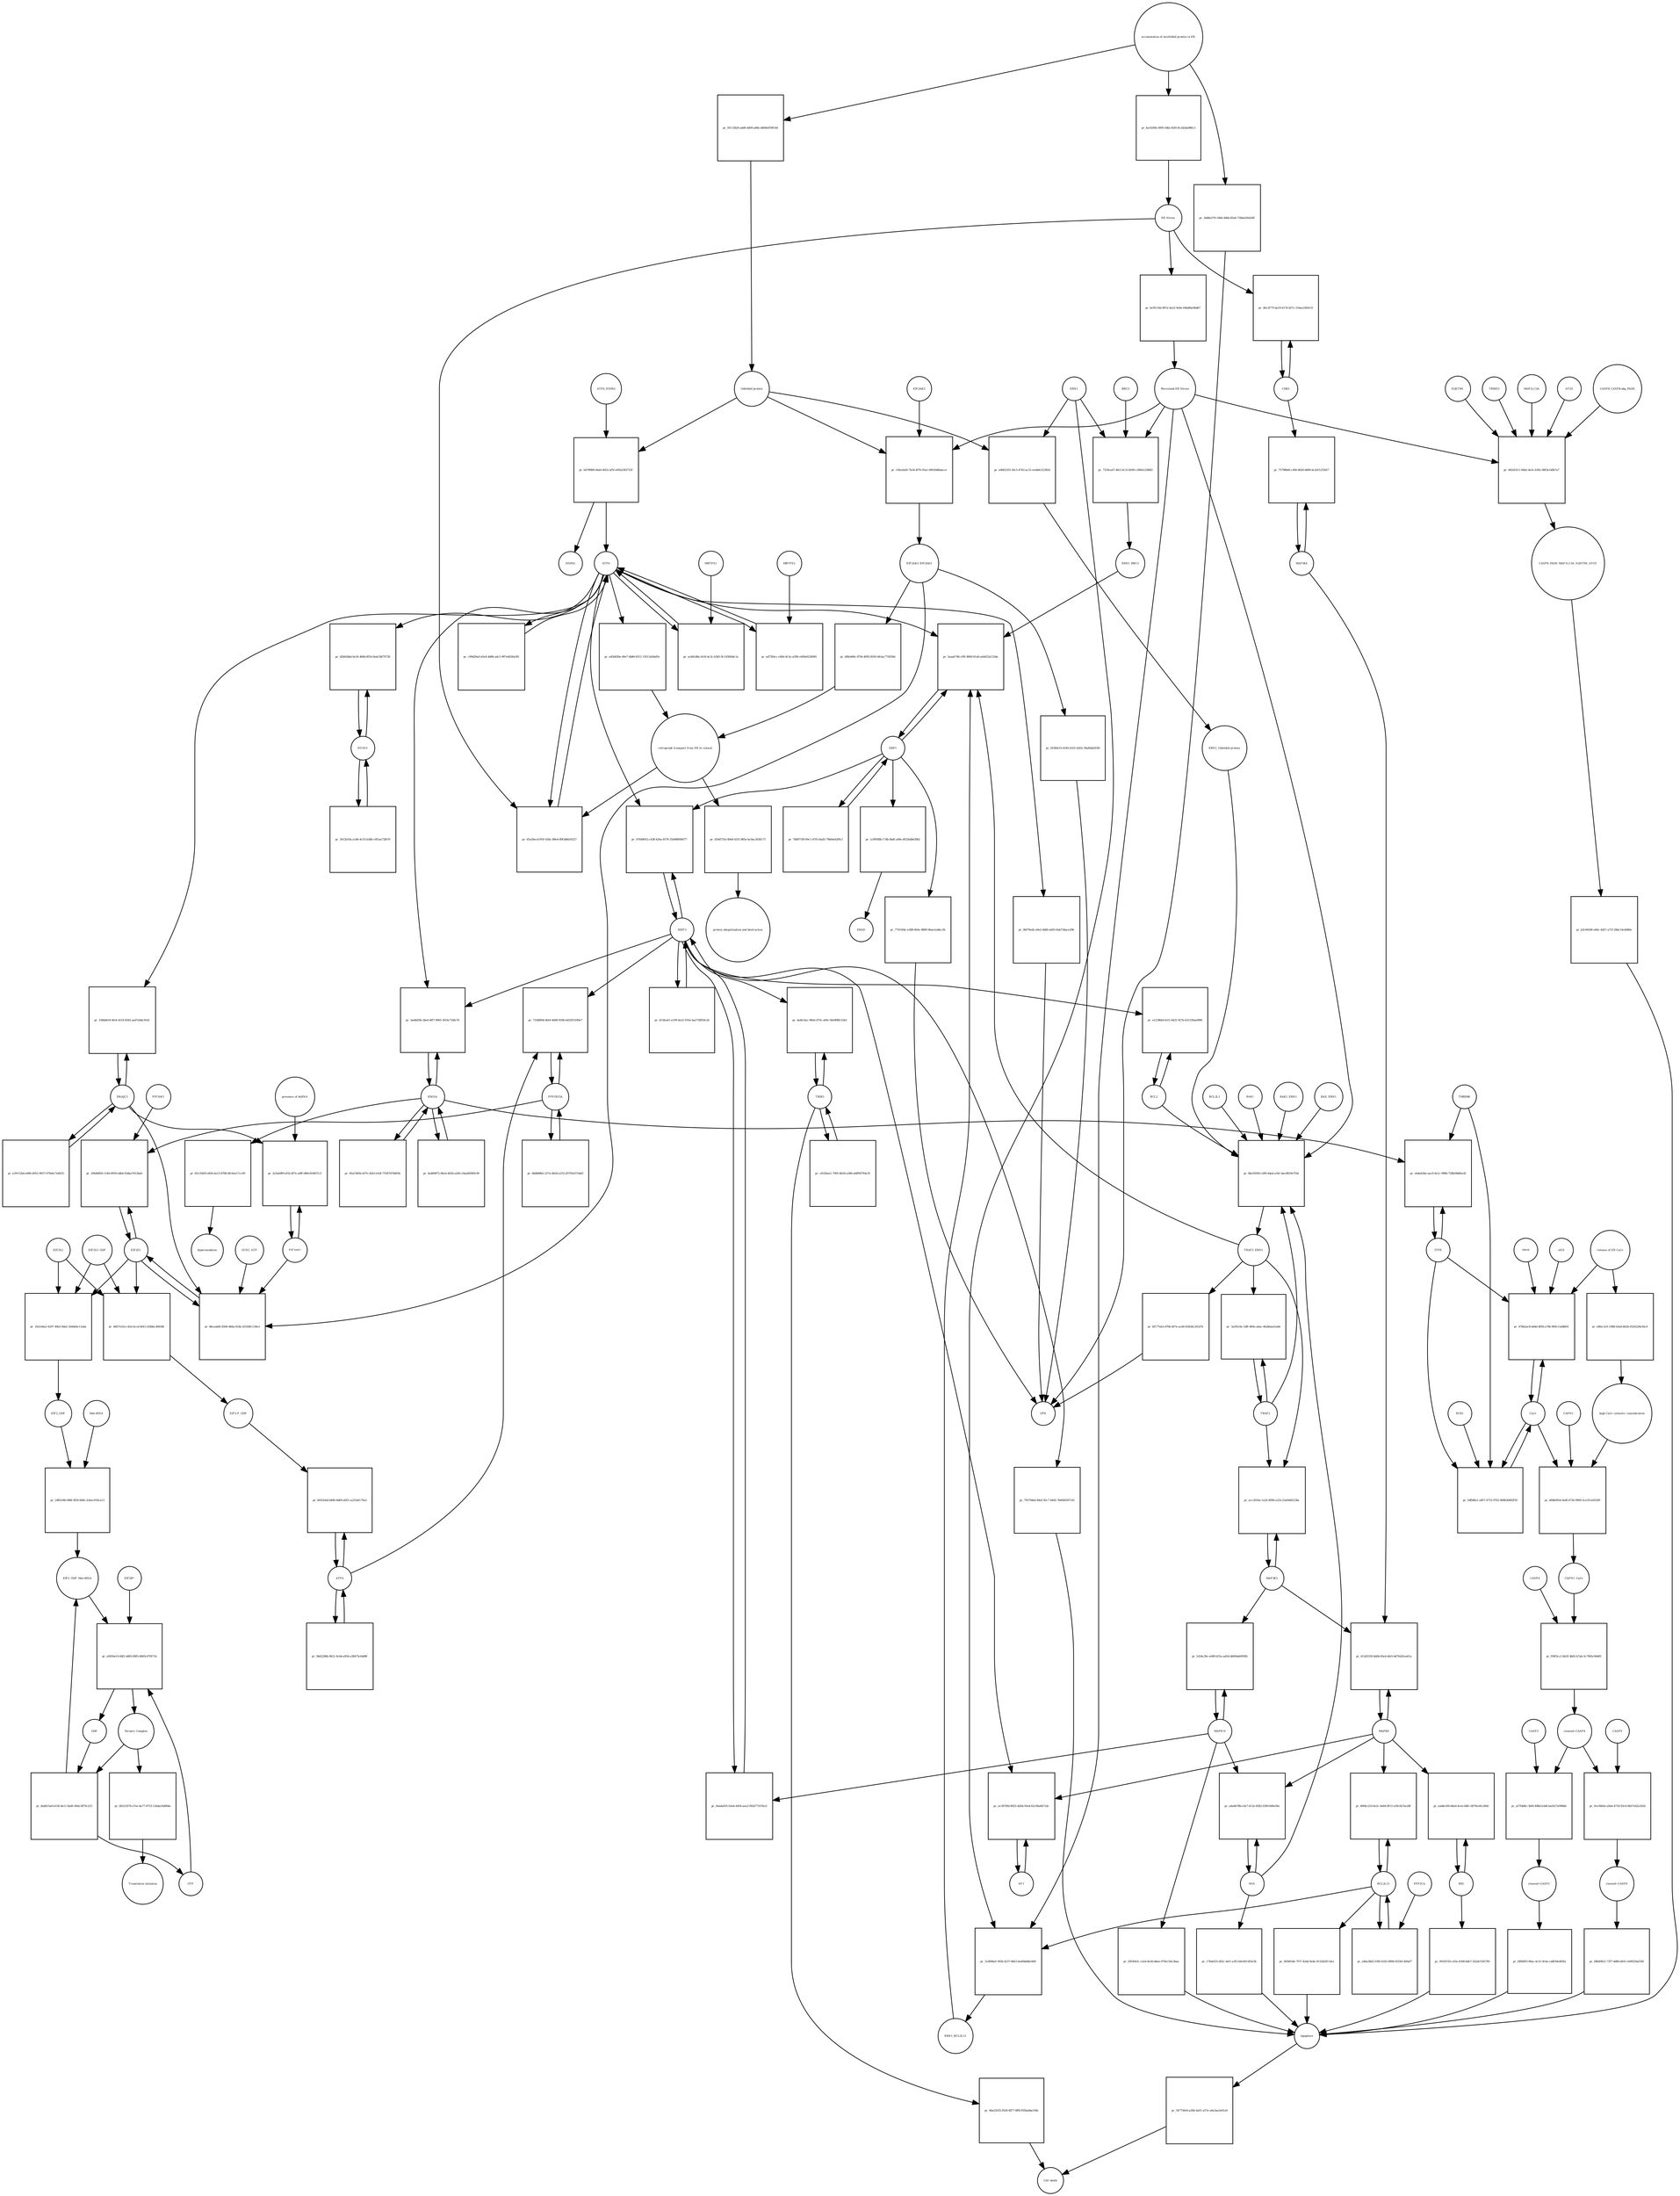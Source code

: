 strict digraph  {
ATF6_HSPA5 [annotation="", bipartite=0, cls=complex, fontsize=4, label=ATF6_HSPA5, shape=circle];
"pr_b479f80f-d4a0-4052-af5f-e692a583725f" [annotation="", bipartite=1, cls=process, fontsize=4, label="pr_b479f80f-d4a0-4052-af5f-e692a583725f", shape=square];
ATF6 [annotation="urn_miriam_hgnc.symbol_ATF6", bipartite=0, cls=macromolecule, fontsize=4, label=ATF6, shape=circle];
HSPA5 [annotation="urn_miriam_hgnc.symbol_HSPA5", bipartite=0, cls=macromolecule, fontsize=4, label=HSPA5, shape=circle];
"Unfolded protein" [annotation="", bipartite=0, cls=macromolecule, fontsize=4, label="Unfolded protein", shape=circle];
ERN1 [annotation="urn_miriam_hgnc.symbol_ERN1", bipartite=0, cls=macromolecule, fontsize=4, label=ERN1, shape=circle];
"pr_a9662335-56c5-4743-ac31-ecbb6c523824" [annotation="", bipartite=1, cls=process, fontsize=4, label="pr_a9662335-56c5-4743-ac31-ecbb6c523824", shape=square];
"ERN1_Unfolded protein" [annotation="", bipartite=0, cls=complex, fontsize=4, label="ERN1_Unfolded protein", shape=circle];
EIF2AK3_EIF2AK3 [annotation="", bipartite=0, cls=complex, fontsize=4, label=EIF2AK3_EIF2AK3, shape=circle];
"pr_d0feb69c-87fd-4092-8593-6b3ac77d556d" [annotation="", bipartite=1, cls=process, fontsize=4, label="pr_d0feb69c-87fd-4092-8593-6b3ac77d556d", shape=square];
"retrograde transport from ER to cytosol" [annotation="", bipartite=0, cls=phenotype, fontsize=4, label="retrograde transport from ER to cytosol", shape=circle];
"pr_a45dd30e-40e7-4b86-8311-19313af4e85c" [annotation="", bipartite=1, cls=process, fontsize=4, label="pr_a45dd30e-40e7-4b86-8311-19313af4e85c", shape=square];
"pr_d30d755e-86e8-41f5-885e-bc0ac2638173" [annotation="", bipartite=1, cls=process, fontsize=4, label="pr_d30d755e-86e8-41f5-885e-bc0ac2638173", shape=square];
"protein ubiquitination and destruction" [annotation="", bipartite=0, cls=phenotype, fontsize=4, label="protein ubiquitination and destruction", shape=circle];
"pr_8bc05056-c0f8-44ed-a341-bec8810e7f3d" [annotation="", bipartite=1, cls=process, fontsize=4, label="pr_8bc05056-c0f8-44ed-a341-bec8810e7f3d", shape=square];
TRAF2_ERN1 [annotation="", bipartite=0, cls=complex, fontsize=4, label=TRAF2_ERN1, shape=circle];
BAK1_ERN1 [annotation="", bipartite=0, cls=complex, fontsize=4, label=BAK1_ERN1, shape=circle];
BAX_ERN1 [annotation="", bipartite=0, cls=complex, fontsize=4, label=BAX_ERN1, shape=circle];
BCL2 [annotation="urn_miriam_hgnc.symbol_BCL2", bipartite=0, cls="nucleic acid feature", fontsize=4, label=BCL2, shape=circle];
BCL2L1 [annotation="urn_miriam_hgnc.symbol_BCL2L1", bipartite=0, cls=macromolecule, fontsize=4, label=BCL2L1, shape=circle];
"Persistant ER Stress" [annotation="", bipartite=0, cls=phenotype, fontsize=4, label="Persistant ER Stress", shape=circle];
BAX [annotation="urn_miriam_hgnc.symbol_BAX", bipartite=0, cls=macromolecule, fontsize=4, label=BAX, shape=circle];
BAK1 [annotation="urn_miriam_hgnc.symbol_BAK1", bipartite=0, cls=macromolecule, fontsize=4, label=BAK1, shape=circle];
TRAF2 [annotation="urn_miriam_hgnc.symbol_TRAF2", bipartite=0, cls=macromolecule, fontsize=4, label=TRAF2, shape=circle];
XBP1 [annotation="urn_miriam_hgnc.symbol_XBP1", bipartite=0, cls=macromolecule, fontsize=4, label=XBP1, shape=circle];
"pr_5aaa6746-cf0f-4869-81a8-a44423a123da" [annotation="", bipartite=1, cls=process, fontsize=4, label="pr_5aaa6746-cf0f-4869-81a8-a44423a123da", shape=square];
ERN1_BBC3 [annotation="", bipartite=0, cls=complex, fontsize=4, label=ERN1_BBC3, shape=circle];
ERN1_BCL2L11 [annotation="", bipartite=0, cls=complex, fontsize=4, label=ERN1_BCL2L11, shape=circle];
"pr_7b8971f8-69c1-4703-8ad3-79bf4e62f9c1" [annotation="", bipartite=1, cls=process, fontsize=4, label="pr_7b8971f8-69c1-4703-8ad3-79bf4e62f9c1", shape=square];
"pr_1c895f8b-174b-4b4f-a49e-df52b4b638b5" [annotation="", bipartite=1, cls=process, fontsize=4, label="pr_1c895f8b-174b-4b4f-a49e-df52b4b638b5", shape=square];
ERAD [annotation="", bipartite=0, cls=phenotype, fontsize=4, label=ERAD, shape=circle];
"pr_77015fdc-e388-465e-9889-96ae1eddccfb" [annotation="", bipartite=1, cls=process, fontsize=4, label="pr_77015fdc-e388-465e-9889-96ae1eddccfb", shape=square];
UPR [annotation="", bipartite=0, cls=phenotype, fontsize=4, label=UPR, shape=circle];
"pr_3a5f5c6e-1dff-460e-abec-6fab6aee5a8e" [annotation="", bipartite=1, cls=process, fontsize=4, label="pr_3a5f5c6e-1dff-460e-abec-6fab6aee5a8e", shape=square];
MAPK8 [annotation="urn_miriam_hgnc.symbol_MAPK8", bipartite=0, cls=macromolecule, fontsize=4, label=MAPK8, shape=circle];
"pr_412d5339-4dd4-45e4-bfe5-b67b2d1ee61a" [annotation="", bipartite=1, cls=process, fontsize=4, label="pr_412d5339-4dd4-45e4-bfe5-b67b2d1ee61a", shape=square];
MAP3K4 [annotation="urn_miriam_hgnc.symbol_MAP3K4", bipartite=0, cls=macromolecule, fontsize=4, label=MAP3K4, shape=circle];
MAP3K5 [annotation="urn_miriam_hgnc.symbol_MAP3K5", bipartite=0, cls=macromolecule, fontsize=4, label=MAP3K5, shape=circle];
MAPK14 [annotation="urn_miriam_hgnc.symbol_MAPK14", bipartite=0, cls=macromolecule, fontsize=4, label=MAPK14, shape=circle];
"pr_5434c29c-e089-431a-ad54-b8494a6095fb" [annotation="", bipartite=1, cls=process, fontsize=4, label="pr_5434c29c-e089-431a-ad54-b8494a6095fb", shape=square];
"pr_5f63043c-c2ed-4e56-bbee-970e15bc3baa" [annotation="", bipartite=1, cls=process, fontsize=4, label="pr_5f63043c-c2ed-4e56-bbee-970e15bc3baa", shape=square];
Apoptosis [annotation="", bipartite=0, cls=phenotype, fontsize=4, label=Apoptosis, shape=circle];
DDIT3 [annotation="urn_miriam_hgnc.symbol_DDIT3", bipartite=0, cls=macromolecule, fontsize=4, label=DDIT3, shape=circle];
"pr_0eada035-b5eb-4450-aee2-f82b771076cd" [annotation="", bipartite=1, cls=process, fontsize=4, label="pr_0eada035-b5eb-4450-aee2-f82b771076cd", shape=square];
"pr_70579de6-84ef-45c7-b492-7b6f46587142" [annotation="", bipartite=1, cls=process, fontsize=4, label="pr_70579de6-84ef-45c7-b492-7b6f46587142", shape=square];
"pr_e1239bfd-6cf2-4425-927b-b31330aa9f86" [annotation="", bipartite=1, cls=process, fontsize=4, label="pr_e1239bfd-6cf2-4425-927b-b31330aa9f86", shape=square];
"pr_65e20ecd-f91f-45dc-88e4-80f3d8d16327" [annotation="", bipartite=1, cls=process, fontsize=4, label="pr_65e20ecd-f91f-45dc-88e4-80f3d8d16327", shape=square];
"ER Stress" [annotation="", bipartite=0, cls=phenotype, fontsize=4, label="ER Stress", shape=circle];
"pr_ac8d1d8a-0cf4-4c3c-b3b5-9c1450fd4c1e" [annotation="", bipartite=1, cls=process, fontsize=4, label="pr_ac8d1d8a-0cf4-4c3c-b3b5-9c1450fd4c1e", shape=square];
MBTPS1 [annotation="urn_miriam_hgnc.symbol_MBTPS1", bipartite=0, cls=macromolecule, fontsize=4, label=MBTPS1, shape=circle];
"pr_ad73f4cc-c6b0-4c5e-a598-c609a6258941" [annotation="", bipartite=1, cls=process, fontsize=4, label="pr_ad73f4cc-c6b0-4c5e-a598-c609a6258941", shape=square];
MBTPS2 [annotation="urn_miriam_hgnc.symbol_MBTPS2", bipartite=0, cls=macromolecule, fontsize=4, label=MBTPS2, shape=circle];
"pr_c99d26a0-b5e4-4d86-adc3-997e4036a5f6" [annotation="", bipartite=1, cls=process, fontsize=4, label="pr_c99d26a0-b5e4-4d86-adc3-997e4036a5f6", shape=square];
"pr_d15feaf1-a199-4e22-910e-ba275f859c2d" [annotation="", bipartite=1, cls=process, fontsize=4, label="pr_d15feaf1-a199-4e22-910e-ba275f859c2d", shape=square];
"pr_07648952-c438-426a-8576-55b980f66077" [annotation="", bipartite=1, cls=process, fontsize=4, label="pr_07648952-c438-426a-8576-55b980f66077", shape=square];
EIF2S1 [annotation="urn_miriam_hgnc.symbol_EIF2S1", bipartite=0, cls=macromolecule, fontsize=4, label=EIF2S1, shape=circle];
"pr_8bceab0f-d5b9-48da-818a-43184fc139e3" [annotation="", bipartite=1, cls=process, fontsize=4, label="pr_8bceab0f-d5b9-48da-818a-43184fc139e3", shape=square];
GCN2_ATP [annotation="", bipartite=0, cls=complex, fontsize=4, label=GCN2_ATP, shape=circle];
EIF2AK2 [annotation="urn_miriam_hgnc.symbol_EIF2AK2", bipartite=0, cls=macromolecule, fontsize=4, label=EIF2AK2, shape=circle];
DNAJC3 [annotation="urn_miriam_hgnc.symbol_DNAJC3", bipartite=0, cls=macromolecule, fontsize=4, label=DNAJC3, shape=circle];
EIF2S2 [annotation="urn_miriam_hgnc.symbol_EIF2S2", bipartite=0, cls=macromolecule, fontsize=4, label=EIF2S2, shape=circle];
"pr_1b5cb4a2-4297-49b3-9da5-20d4ebc11abe" [annotation="", bipartite=1, cls=process, fontsize=4, label="pr_1b5cb4a2-4297-49b3-9da5-20d4ebc11abe", shape=square];
EIF2S3_GDP [annotation="", bipartite=0, cls=complex, fontsize=4, label=EIF2S3_GDP, shape=circle];
EIF2_GDP [annotation="", bipartite=0, cls=complex, fontsize=4, label=EIF2_GDP, shape=circle];
"EIF2_GDP_Met-tRNA" [annotation="", bipartite=0, cls=complex, fontsize=4, label="EIF2_GDP_Met-tRNA", shape=circle];
"pr_e0050e10-84f2-4d05-89f5-d965c97f471b" [annotation="", bipartite=1, cls=process, fontsize=4, label="pr_e0050e10-84f2-4d05-89f5-d965c97f471b", shape=square];
"Ternary Complex" [annotation="", bipartite=0, cls=complex, fontsize=4, label="Ternary Complex", shape=circle];
"EIF2B*" [annotation="", bipartite=0, cls=complex, fontsize=4, label="EIF2B*", shape=circle];
GTP [annotation="urn_miriam_obo.chebi_CHEBI%3A57600", bipartite=0, cls="simple chemical", fontsize=4, label=GTP, shape=circle];
GDP [annotation="urn_miriam_obo.chebi_CHEBI%3A65180", bipartite=0, cls="simple chemical", fontsize=4, label=GDP, shape=circle];
"pr_8ab815a6-b156-4e11-8a85-00dc3879c253" [annotation="", bipartite=1, cls=process, fontsize=4, label="pr_8ab815a6-b156-4e11-8a85-00dc3879c253", shape=square];
ATF4 [annotation="urn_miriam_hgnc.symbol_ATF4", bipartite=0, cls=macromolecule, fontsize=4, label=ATF4, shape=circle];
"pr_bf41fe6d-b486-4d69-abf3-ca253efc76a2" [annotation="", bipartite=1, cls=process, fontsize=4, label="pr_bf41fe6d-b486-4d69-abf3-ca253efc76a2", shape=square];
"EIF2-P_GDP" [annotation="", bipartite=0, cls=complex, fontsize=4, label="EIF2-P_GDP", shape=circle];
"pr_96d2284b-9621-4c4d-a956-a38475c6dd9f" [annotation="", bipartite=1, cls=process, fontsize=4, label="pr_96d2284b-9621-4c4d-a956-a38475c6dd9f", shape=square];
PPP1R15A [annotation="urn_miriam_hgnc.symbol_PPP1R15A", bipartite=0, cls=macromolecule, fontsize=4, label=PPP1R15A, shape=circle];
"pr_732bf804-8ef4-40d9-959b-6d32f51f49e7" [annotation="", bipartite=1, cls=process, fontsize=4, label="pr_732bf804-8ef4-40d9-959b-6d32f51f49e7", shape=square];
"pr_66db88b2-227a-4b54-a252-d5705e57ebd3" [annotation="", bipartite=1, cls=process, fontsize=4, label="pr_66db88b2-227a-4b54-a252-d5705e57ebd3", shape=square];
"pr_0b521870-e7ee-4a77-8733-126da16d00be" [annotation="", bipartite=1, cls=process, fontsize=4, label="pr_0b521870-e7ee-4a77-8733-126da16d00be", shape=square];
"Translation initiation" [annotation="", bipartite=0, cls=phenotype, fontsize=4, label="Translation initiation", shape=circle];
"pr_acc2034a-1a24-499b-a21b-23af446223bc" [annotation="", bipartite=1, cls=process, fontsize=4, label="pr_acc2034a-1a24-499b-a21b-23af446223bc", shape=square];
ERO1A [annotation="urn_miriam_hgnc.symbol_ERO1A", bipartite=0, cls=macromolecule, fontsize=4, label=ERO1A, shape=circle];
"pr_3ad4d5fb-2be4-4ff7-9965-301fe71bfe76" [annotation="", bipartite=1, cls=process, fontsize=4, label="pr_3ad4d5fb-2be4-4ff7-9965-301fe71bfe76", shape=square];
"pr_4a489872-6bcb-462b-a260-14aa8d589c99" [annotation="", bipartite=1, cls=process, fontsize=4, label="pr_4a489872-6bcb-462b-a260-14aa8d589c99", shape=square];
"pr_29446856-1184-4939-a8b4-03daa7612ba0" [annotation="", bipartite=1, cls=process, fontsize=4, label="pr_29446856-1184-4939-a8b4-03daa7612ba0", shape=square];
EIF2AK1 [annotation="urn_miriam_hgnc.symbol_EIF2AK1", bipartite=0, cls=macromolecule, fontsize=4, label=EIF2AK1, shape=circle];
"pr_a4a6b78b-e3e7-413e-8582-03f61666cf6e" [annotation="", bipartite=1, cls=process, fontsize=4, label="pr_a4a6b78b-e3e7-413e-8582-03f61666cf6e", shape=square];
"pr_176def25-d92c-4ef1-a3f3-b9c841583e3b" [annotation="", bipartite=1, cls=process, fontsize=4, label="pr_176def25-d92c-4ef1-a3f3-b9c841583e3b", shape=square];
"Ca2+" [annotation="urn_miriam_obo.chebi_CHEBI%3A29108", bipartite=0, cls="simple chemical", fontsize=4, label="Ca2+", shape=circle];
"pr_478b2ac8-bd4d-4f09-a79b-969c15a8bf01" [annotation="", bipartite=1, cls=process, fontsize=4, label="pr_478b2ac8-bd4d-4f09-a79b-969c15a8bf01", shape=square];
"release of ER Ca2+" [annotation="", bipartite=0, cls=phenotype, fontsize=4, label="release of ER Ca2+", shape=circle];
ITPR [annotation="urn_miriam_hgnc.symbol_ITPR1|urn_miriam_hgnc.symbol_ITPR2|urn_miriam_hgnc.symbol_ITPR3", bipartite=0, cls=macromolecule, fontsize=4, label=ITPR, shape=circle];
MAM [annotation="", bipartite=0, cls=phenotype, fontsize=4, label=MAM, shape=circle];
s619 [annotation="", bipartite=0, cls=complex, fontsize=4, label=s619, shape=circle];
"pr_75798b6f-c366-4829-b890-dc2ef1255b57" [annotation="", bipartite=1, cls=process, fontsize=4, label="pr_75798b6f-c366-4829-b890-dc2ef1255b57", shape=square];
CDK5 [annotation="urn_miriam_hgnc.symbol_CDK5", bipartite=0, cls=macromolecule, fontsize=4, label=CDK5, shape=circle];
"pr_40c2f77f-ba19-4170-b57c-51bea185611f" [annotation="", bipartite=1, cls="uncertain process", fontsize=4, label="pr_40c2f77f-ba19-4170-b57c-51bea185611f", shape=square];
"pr_547750e4-a26b-4a01-a57e-a4a3aa3e61a9" [annotation="", bipartite=1, cls=process, fontsize=4, label="pr_547750e4-a26b-4a01-a57e-a4a3aa3e61a9", shape=square];
"Cell death" [annotation="", bipartite=0, cls=phenotype, fontsize=4, label="Cell death", shape=circle];
"pr_5dfb8fa1-a857-4752-9702-968b3b892f59" [annotation="", bipartite=1, cls=process, fontsize=4, label="pr_5dfb8fa1-a857-4752-9702-968b3b892f59", shape=square];
TMBIM6 [annotation="urn_miriam_hgnc.symbol_TMBIM6", bipartite=0, cls=macromolecule, fontsize=4, label=TMBIM6, shape=circle];
RYR1 [annotation="urn_miriam_hgnc.symbol_RYR1", bipartite=0, cls=macromolecule, fontsize=4, label=RYR1, shape=circle];
EIF2AK3 [annotation="urn_miriam_hgnc.symbol_EIF2AK3", bipartite=0, cls=macromolecule, fontsize=4, label=EIF2AK3, shape=circle];
"pr_c92eeb26-7b34-4f76-93a1-69020d8abcce" [annotation="", bipartite=1, cls=process, fontsize=4, label="pr_c92eeb26-7b34-4f76-93a1-69020d8abcce", shape=square];
"pr_65c1fd20-e82b-4a13-8786-8fc6ee17cc09" [annotation="", bipartite=1, cls=process, fontsize=4, label="pr_65c1fd20-e82b-4a13-8786-8fc6ee17cc09", shape=square];
hyperoxidation [annotation="", bipartite=0, cls=phenotype, fontsize=4, label=hyperoxidation, shape=circle];
"pr_92a5385b-d37e-42b3-b1bf-75567d76d93b" [annotation="", bipartite=1, cls=process, fontsize=4, label="pr_92a5385b-d37e-42b3-b1bf-75567d76d93b", shape=square];
"pr_bcf0116d-897a-4a52-9e8e-04b4fbe9bd67" [annotation="", bipartite=1, cls=process, fontsize=4, label="pr_bcf0116d-897a-4a52-9e8e-04b4fbe9bd67", shape=square];
"CASP8_CASP8-ubq_FADD" [annotation="", bipartite=0, cls=complex, fontsize=4, label="CASP8_CASP8-ubq_FADD", shape=circle];
"pr_082d1411-94b2-4e3c-b362-08f3e1d0b7a7" [annotation="", bipartite=1, cls=process, fontsize=4, label="pr_082d1411-94b2-4e3c-b362-08f3e1d0b7a7", shape=square];
"SQSTM1 " [annotation="urn_miriam_hgnc.symbol_SQSTM1", bipartite=0, cls=macromolecule, fontsize=4, label="SQSTM1 ", shape=circle];
CASP8_FADD_MAP1LC3A_SQSTM1_ATG5 [annotation="", bipartite=0, cls=complex, fontsize=4, label=CASP8_FADD_MAP1LC3A_SQSTM1_ATG5, shape=circle];
TRIM13 [annotation="urn_miriam_hgnc.symbol_TRIM13", bipartite=0, cls=macromolecule, fontsize=4, label=TRIM13, shape=circle];
MAP1LC3A [annotation="urn_miriam_hgnc.symbol_MAP1LC3A", bipartite=0, cls=macromolecule, fontsize=4, label=MAP1LC3A, shape=circle];
ATG5 [annotation="urn_miriam_hgnc.symbol_ATG5", bipartite=0, cls=macromolecule, fontsize=4, label=ATG5, shape=circle];
"pr_b3c94506-e06c-4d57-a71f-28dc14c6d69e" [annotation="", bipartite=1, cls=process, fontsize=4, label="pr_b3c94506-e06c-4d57-a71f-28dc14c6d69e", shape=square];
"AP-1" [annotation="urn_miriam_hgnc.symbol_FOS|urn_miriam_hgnc.symbol_FOSB|urn_miriam_hgnc.symbol_FOSL1|urn_miriam_hgnc.symbol_FOSL2|urn_miriam_hgnc.symbol_JUN|urn_miriam_hgnc.symbol_JUNB|urn_miriam_hgnc.symbol_JUND", bipartite=0, cls=macromolecule, fontsize=4, label="AP-1", shape=circle];
"pr_ec3870fd-8925-4d5b-95e4-62c00a6b71dc" [annotation="", bipartite=1, cls=process, fontsize=4, label="pr_ec3870fd-8925-4d5b-95e4-62c00a6b71dc", shape=square];
"pr_2e3ab9f9-ef1b-4f7e-a9ff-d90c818657c5" [annotation="", bipartite=1, cls=process, fontsize=4, label="pr_2e3ab9f9-ef1b-4f7e-a9ff-d90c818657c5", shape=square];
"presence of dsRNA" [annotation="", bipartite=0, cls=phenotype, fontsize=4, label="presence of dsRNA", shape=circle];
"Met-tRNA" [annotation="urn_miriam_hgnc_HGNC%3A34779", bipartite=0, cls="nucleic acid feature", fontsize=4, label="Met-tRNA", shape=circle];
"pr_24ffe586-086f-4f29-8d6c-b3eec918ca13" [annotation="", bipartite=1, cls=process, fontsize=4, label="pr_24ffe586-086f-4f29-8d6c-b3eec918ca13", shape=square];
"pr_4667cb1b-c42d-4ccd-bf43-226bbc368366" [annotation="", bipartite=1, cls=process, fontsize=4, label="pr_4667cb1b-c42d-4ccd-bf43-226bbc368366", shape=square];
"accumulation of misfolded protein in ER" [annotation="", bipartite=0, cls=phenotype, fontsize=4, label="accumulation of misfolded protein in ER", shape=circle];
"pr_f4113828-add9-4d69-a88e-d468e959f14d" [annotation="", bipartite=1, cls=process, fontsize=4, label="pr_f4113828-add9-4d69-a88e-d468e959f14d", shape=square];
"pr_ba1630fe-f895-44fa-82f0-8c2d2da986c3" [annotation="", bipartite=1, cls=process, fontsize=4, label="pr_ba1630fe-f895-44fa-82f0-8c2d2da986c3", shape=square];
"pr_3ddbe378-166d-44bb-85e6-738da20e626f" [annotation="", bipartite=1, cls=process, fontsize=4, label="pr_3ddbe378-166d-44bb-85e6-738da20e626f", shape=square];
"pr_05360cf3-4345-4331-b562-39af6dd2f3f0" [annotation="", bipartite=1, cls=process, fontsize=4, label="pr_05360cf3-4345-4331-b562-39af6dd2f3f0", shape=square];
"pr_bf177eb3-d70b-407e-acd0-8383dc201d7b" [annotation="", bipartite=1, cls=process, fontsize=4, label="pr_bf177eb3-d70b-407e-acd0-8383dc201d7b", shape=square];
"pr_9bf79ed2-a9e2-4d60-a693-8ab73dace296" [annotation="", bipartite=1, cls=process, fontsize=4, label="pr_9bf79ed2-a9e2-4d60-a693-8ab73dace296", shape=square];
BCL2L11 [annotation="urn_miriam_hgnc.symbol_BCL2L11", bipartite=0, cls=macromolecule, fontsize=4, label=BCL2L11, shape=circle];
"pr_800bc210-6e2c-4e84-8f13-e39c5b7ee28f" [annotation="", bipartite=1, cls=process, fontsize=4, label="pr_800bc210-6e2c-4e84-8f13-e39c5b7ee28f", shape=square];
BID [annotation="urn_miriam_hgnc.symbol_BID", bipartite=0, cls=macromolecule, fontsize=4, label=BID, shape=circle];
"pr_eab6e3f4-b8a9-4cee-b8fc-b978ce8c240d" [annotation="", bipartite=1, cls=process, fontsize=4, label="pr_eab6e3f4-b8a9-4cee-b8fc-b978ce8c240d", shape=square];
"pr_9456f5de-7f37-42dd-9a4e-9132b28114a1" [annotation="", bipartite=1, cls=process, fontsize=4, label="pr_9456f5de-7f37-42dd-9a4e-9132b28114a1", shape=square];
"pr_091fd7d3-c63a-4308-bde7-242dcf182785" [annotation="", bipartite=1, cls=process, fontsize=4, label="pr_091fd7d3-c63a-4308-bde7-242dcf182785", shape=square];
"pr_3cdf68a0-392b-4237-88e3-be40bddbc8d9" [annotation="", bipartite=1, cls=process, fontsize=4, label="pr_3cdf68a0-392b-4237-88e3-be40bddbc8d9", shape=square];
"pr_7329ca47-4fe2-4c1f-8290-c36641238bf2" [annotation="", bipartite=1, cls=process, fontsize=4, label="pr_7329ca47-4fe2-4c1f-8290-c36641238bf2", shape=square];
BBC3 [annotation="urn_miriam_hgnc.symbol_BBC3", bipartite=0, cls=macromolecule, fontsize=4, label=BBC3, shape=circle];
"pr_e4ba38d2-03f6-4182-8906-f4320c3b9af7" [annotation="", bipartite=1, cls=process, fontsize=4, label="pr_e4ba38d2-03f6-4182-8906-f4320c3b9af7", shape=square];
PPP2CA [annotation="urn_miriam_hgnc.symbol_PPP2CA", bipartite=0, cls=macromolecule, fontsize=4, label=PPP2CA, shape=circle];
TRIB3 [annotation="urn_miriam_hgnc.symbol_TRIB3", bipartite=0, cls=macromolecule, fontsize=4, label=TRIB3, shape=circle];
"pr_4a4fc0ac-98eb-470c-af0e-58e9f88132b3" [annotation="", bipartite=1, cls=process, fontsize=4, label="pr_4a4fc0ac-98eb-470c-af0e-58e9f88132b3", shape=square];
"pr_c832bae1-7005-4b56-a380-a6895f764cf2" [annotation="", bipartite=1, cls=process, fontsize=4, label="pr_c832bae1-7005-4b56-a380-a6895f764cf2", shape=square];
"pr_4ba32025-f028-4877-8ff8-f05babba19dc" [annotation="", bipartite=1, cls=process, fontsize=4, label="pr_4ba32025-f028-4877-8ff8-f05babba19dc", shape=square];
"pr_e8fec3c0-1988-43ed-b62b-0520226e56c4" [annotation="", bipartite=1, cls=process, fontsize=4, label="pr_e8fec3c0-1988-43ed-b62b-0520226e56c4", shape=square];
"high Ca2+ cytosolic concentration" [annotation="", bipartite=0, cls=phenotype, fontsize=4, label="high Ca2+ cytosolic concentration", shape=circle];
"pr_334bb618-4fe4-4218-8362-aed7a9dc91d1" [annotation="", bipartite=1, cls=process, fontsize=4, label="pr_334bb618-4fe4-4218-8362-aed7a9dc91d1", shape=square];
"pr_e29112b4-e680-4952-9037-079a6c7e8435" [annotation="", bipartite=1, cls=process, fontsize=4, label="pr_e29112b4-e680-4952-9037-079a6c7e8435", shape=square];
"pr_eb4a626a-aac9-4e1c-998b-728b58b6bcd2" [annotation="", bipartite=1, cls=process, fontsize=4, label="pr_eb4a626a-aac9-4e1c-998b-728b58b6bcd2", shape=square];
CASP4 [annotation="urn_miriam_hgnc.symbol_CASP4", bipartite=0, cls=macromolecule, fontsize=4, label=CASP4, shape=circle];
"pr_f09f3cc2-bb35-4b02-b7ab-5c7905c94485" [annotation="", bipartite=1, cls=process, fontsize=4, label="pr_f09f3cc2-bb35-4b02-b7ab-5c7905c94485", shape=square];
"cleaved~CASP4" [annotation="urn_miriam_hgnc.symbol_CASP4", bipartite=0, cls=macromolecule, fontsize=4, label="cleaved~CASP4", shape=circle];
"CAPN1_Ca2+" [annotation="", bipartite=0, cls=complex, fontsize=4, label="CAPN1_Ca2+", shape=circle];
CASP3 [annotation="urn_miriam_hgnc.symbol_CASP3", bipartite=0, cls=macromolecule, fontsize=4, label=CASP3, shape=circle];
"pr_a57fdd6c-5bf6-49bd-b3d6-ba5627a996bb" [annotation="", bipartite=1, cls=process, fontsize=4, label="pr_a57fdd6c-5bf6-49bd-b3d6-ba5627a996bb", shape=square];
"cleaved~CASP3" [annotation="urn_miriam_hgnc.symbol_CASP3", bipartite=0, cls=macromolecule, fontsize=4, label="cleaved~CASP3", shape=circle];
CASP9 [annotation="urn_miriam_hgnc.symbol_CSAP9", bipartite=0, cls=macromolecule, fontsize=4, label=CASP9, shape=circle];
"pr_9ce36b5e-a9a6-4718-93c0-6b57e42e202d" [annotation="", bipartite=1, cls=process, fontsize=4, label="pr_9ce36b5e-a9a6-4718-93c0-6b57e42e202d", shape=square];
"cleaved~CASP9" [annotation="urn_miriam_hgnc.symbol_CASP9", bipartite=0, cls=macromolecule, fontsize=4, label="cleaved~CASP9", shape=circle];
CAPN1 [annotation="urn_miriam_hgnc.symbol_CAPN1", bipartite=0, cls=macromolecule, fontsize=4, label=CAPN1, shape=circle];
"pr_d04b0954-0a4f-4726-9969-5ce351a05299" [annotation="", bipartite=1, cls=process, fontsize=4, label="pr_d04b0954-0a4f-4726-9969-5ce351a05299", shape=square];
"pr_f4fbf6f3-99ac-4c51-9cbe-cddf30e485fa" [annotation="", bipartite=1, cls=process, fontsize=4, label="pr_f4fbf6f3-99ac-4c51-9cbe-cddf30e485fa", shape=square];
"pr_68b49621-72f7-4d80-b81f-cb99256af345" [annotation="", bipartite=1, cls=process, fontsize=4, label="pr_68b49621-72f7-4d80-b81f-cb99256af345", shape=square];
HYOU1 [annotation="urn_miriam_hgnc.symbol_HYOU1", bipartite=0, cls=macromolecule, fontsize=4, label=HYOU1, shape=circle];
"pr_d2b626bd-6e34-468d-8f1b-0edc5bf70726" [annotation="", bipartite=1, cls=process, fontsize=4, label="pr_d2b626bd-6e34-468d-8f1b-0edc5bf70726", shape=square];
"pr_3612b10a-a1d6-4c55-b3db-c0f1ae72fb70" [annotation="", bipartite=1, cls=process, fontsize=4, label="pr_3612b10a-a1d6-4c55-b3db-c0f1ae72fb70", shape=square];
ATF6_HSPA5 -> "pr_b479f80f-d4a0-4052-af5f-e692a583725f"  [annotation="", interaction_type=consumption];
"pr_b479f80f-d4a0-4052-af5f-e692a583725f" -> ATF6  [annotation="", interaction_type=production];
"pr_b479f80f-d4a0-4052-af5f-e692a583725f" -> HSPA5  [annotation="", interaction_type=production];
ATF6 -> "pr_a45dd30e-40e7-4b86-8311-19313af4e85c"  [annotation="", interaction_type=consumption];
ATF6 -> "pr_5aaa6746-cf0f-4869-81a8-a44423a123da"  [annotation="urn_miriam_pubmed_26587781|urn_miriam_pubmed_23430059", interaction_type=catalysis];
ATF6 -> "pr_65e20ecd-f91f-45dc-88e4-80f3d8d16327"  [annotation="", interaction_type=consumption];
ATF6 -> "pr_ac8d1d8a-0cf4-4c3c-b3b5-9c1450fd4c1e"  [annotation="", interaction_type=consumption];
ATF6 -> "pr_ad73f4cc-c6b0-4c5e-a598-c609a6258941"  [annotation="", interaction_type=consumption];
ATF6 -> "pr_c99d26a0-b5e4-4d86-adc3-997e4036a5f6"  [annotation="", interaction_type=consumption];
ATF6 -> "pr_07648952-c438-426a-8576-55b980f66077"  [annotation="urn_miriam_pubmed_26587781|urn_miriam_pubmed_17991856|urn_miriam_pubmed_28843399", interaction_type=catalysis];
ATF6 -> "pr_3ad4d5fb-2be4-4ff7-9965-301fe71bfe76"  [annotation="urn_miriam_pubmed_23850759|urn_miriam_pubmed_25387528", interaction_type=catalysis];
ATF6 -> "pr_9bf79ed2-a9e2-4d60-a693-8ab73dace296"  [annotation="", interaction_type=consumption];
ATF6 -> "pr_334bb618-4fe4-4218-8362-aed7a9dc91d1"  [annotation="urn_miriam_pubmed_12601012|urn_miriam_pubmed_18360008", interaction_type=catalysis];
ATF6 -> "pr_d2b626bd-6e34-468d-8f1b-0edc5bf70726"  [annotation=urn_miriam_pubmed_18360008, interaction_type=catalysis];
"Unfolded protein" -> "pr_b479f80f-d4a0-4052-af5f-e692a583725f"  [annotation="urn_miriam_pubmed_19509052|urn_miriam_pubmed_12847084|urn_miriam_pubmed_23850759", interaction_type=catalysis];
"Unfolded protein" -> "pr_a9662335-56c5-4743-ac31-ecbb6c523824"  [annotation="", interaction_type=consumption];
"Unfolded protein" -> "pr_c92eeb26-7b34-4f76-93a1-69020d8abcce"  [annotation=urn_miriam_pubmed_17991856, interaction_type=catalysis];
ERN1 -> "pr_a9662335-56c5-4743-ac31-ecbb6c523824"  [annotation="", interaction_type=consumption];
ERN1 -> "pr_3cdf68a0-392b-4237-88e3-be40bddbc8d9"  [annotation="", interaction_type=consumption];
ERN1 -> "pr_7329ca47-4fe2-4c1f-8290-c36641238bf2"  [annotation="", interaction_type=consumption];
"pr_a9662335-56c5-4743-ac31-ecbb6c523824" -> "ERN1_Unfolded protein"  [annotation="", interaction_type=production];
"ERN1_Unfolded protein" -> "pr_8bc05056-c0f8-44ed-a341-bec8810e7f3d"  [annotation="", interaction_type=consumption];
EIF2AK3_EIF2AK3 -> "pr_d0feb69c-87fd-4092-8593-6b3ac77d556d"  [annotation="", interaction_type=consumption];
EIF2AK3_EIF2AK3 -> "pr_8bceab0f-d5b9-48da-818a-43184fc139e3"  [annotation="urn_miriam_pubmed_12667446|urn_miriam_pubmed_16246152|urn_miriam_pubmed_12601012|urn_miriam_pubmed_23850759|urn_miriam_pubmed_18360008|urn_miriam_pubmed_26587781", interaction_type=catalysis];
EIF2AK3_EIF2AK3 -> "pr_05360cf3-4345-4331-b562-39af6dd2f3f0"  [annotation="", interaction_type=consumption];
"pr_d0feb69c-87fd-4092-8593-6b3ac77d556d" -> "retrograde transport from ER to cytosol"  [annotation="", interaction_type=production];
"retrograde transport from ER to cytosol" -> "pr_d30d755e-86e8-41f5-885e-bc0ac2638173"  [annotation="", interaction_type=consumption];
"retrograde transport from ER to cytosol" -> "pr_65e20ecd-f91f-45dc-88e4-80f3d8d16327"  [annotation="urn_miriam_pubmed_18360008|urn_miriam_pubmed_17991856|urn_miriam_pubmed_26587781|urn_miriam_pubmed_12847084", interaction_type=inhibition];
"pr_a45dd30e-40e7-4b86-8311-19313af4e85c" -> "retrograde transport from ER to cytosol"  [annotation="", interaction_type=production];
"pr_d30d755e-86e8-41f5-885e-bc0ac2638173" -> "protein ubiquitination and destruction"  [annotation="", interaction_type=production];
"pr_8bc05056-c0f8-44ed-a341-bec8810e7f3d" -> TRAF2_ERN1  [annotation="", interaction_type=production];
TRAF2_ERN1 -> "pr_5aaa6746-cf0f-4869-81a8-a44423a123da"  [annotation="urn_miriam_pubmed_26587781|urn_miriam_pubmed_23430059", interaction_type=catalysis];
TRAF2_ERN1 -> "pr_3a5f5c6e-1dff-460e-abec-6fab6aee5a8e"  [annotation=urn_miriam_pubmed_23850759, interaction_type=catalysis];
TRAF2_ERN1 -> "pr_acc2034a-1a24-499b-a21b-23af446223bc"  [annotation=urn_miriam_pubmed_23850759, interaction_type=catalysis];
TRAF2_ERN1 -> "pr_bf177eb3-d70b-407e-acd0-8383dc201d7b"  [annotation="", interaction_type=consumption];
BAK1_ERN1 -> "pr_8bc05056-c0f8-44ed-a341-bec8810e7f3d"  [annotation="urn_miriam_pubmed_23850759|urn_miriam_pubmed_23430059|urn_miriam_pubmed_26587781", interaction_type=catalysis];
BAX_ERN1 -> "pr_8bc05056-c0f8-44ed-a341-bec8810e7f3d"  [annotation="urn_miriam_pubmed_23850759|urn_miriam_pubmed_23430059|urn_miriam_pubmed_26587781", interaction_type=catalysis];
BCL2 -> "pr_8bc05056-c0f8-44ed-a341-bec8810e7f3d"  [annotation="urn_miriam_pubmed_23850759|urn_miriam_pubmed_23430059|urn_miriam_pubmed_26587781", interaction_type=inhibition];
BCL2 -> "pr_e1239bfd-6cf2-4425-927b-b31330aa9f86"  [annotation="", interaction_type=consumption];
BCL2L1 -> "pr_8bc05056-c0f8-44ed-a341-bec8810e7f3d"  [annotation="urn_miriam_pubmed_23850759|urn_miriam_pubmed_23430059|urn_miriam_pubmed_26587781", interaction_type=inhibition];
"Persistant ER Stress" -> "pr_8bc05056-c0f8-44ed-a341-bec8810e7f3d"  [annotation="urn_miriam_pubmed_23850759|urn_miriam_pubmed_23430059|urn_miriam_pubmed_26587781", interaction_type=inhibition];
"Persistant ER Stress" -> "pr_c92eeb26-7b34-4f76-93a1-69020d8abcce"  [annotation=urn_miriam_pubmed_17991856, interaction_type=catalysis];
"Persistant ER Stress" -> "pr_082d1411-94b2-4e3c-b362-08f3e1d0b7a7"  [annotation=urn_miriam_pubmed_17991856, interaction_type=catalysis];
"Persistant ER Stress" -> "pr_3cdf68a0-392b-4237-88e3-be40bddbc8d9"  [annotation="urn_miriam_pubmed_23850759|urn_miriam_pubmed_23430059|urn_miriam_pubmed_26587781", interaction_type=inhibition];
"Persistant ER Stress" -> "pr_7329ca47-4fe2-4c1f-8290-c36641238bf2"  [annotation="urn_miriam_pubmed_23430059|urn_miriam_pubmed_17991856", interaction_type=inhibition];
BAX -> "pr_8bc05056-c0f8-44ed-a341-bec8810e7f3d"  [annotation="urn_miriam_pubmed_23850759|urn_miriam_pubmed_23430059|urn_miriam_pubmed_26587781", interaction_type=catalysis];
BAX -> "pr_a4a6b78b-e3e7-413e-8582-03f61666cf6e"  [annotation="", interaction_type=consumption];
BAX -> "pr_176def25-d92c-4ef1-a3f3-b9c841583e3b"  [annotation="", interaction_type=consumption];
BAK1 -> "pr_8bc05056-c0f8-44ed-a341-bec8810e7f3d"  [annotation="urn_miriam_pubmed_23850759|urn_miriam_pubmed_23430059|urn_miriam_pubmed_26587781", interaction_type=catalysis];
TRAF2 -> "pr_8bc05056-c0f8-44ed-a341-bec8810e7f3d"  [annotation="", interaction_type=consumption];
TRAF2 -> "pr_3a5f5c6e-1dff-460e-abec-6fab6aee5a8e"  [annotation="", interaction_type=consumption];
TRAF2 -> "pr_acc2034a-1a24-499b-a21b-23af446223bc"  [annotation=urn_miriam_pubmed_23850759, interaction_type=catalysis];
XBP1 -> "pr_5aaa6746-cf0f-4869-81a8-a44423a123da"  [annotation="", interaction_type=consumption];
XBP1 -> "pr_7b8971f8-69c1-4703-8ad3-79bf4e62f9c1"  [annotation="", interaction_type=consumption];
XBP1 -> "pr_1c895f8b-174b-4b4f-a49e-df52b4b638b5"  [annotation="", interaction_type=consumption];
XBP1 -> "pr_77015fdc-e388-465e-9889-96ae1eddccfb"  [annotation="", interaction_type=consumption];
XBP1 -> "pr_07648952-c438-426a-8576-55b980f66077"  [annotation="urn_miriam_pubmed_26587781|urn_miriam_pubmed_17991856|urn_miriam_pubmed_28843399", interaction_type=catalysis];
"pr_5aaa6746-cf0f-4869-81a8-a44423a123da" -> XBP1  [annotation="", interaction_type=production];
ERN1_BBC3 -> "pr_5aaa6746-cf0f-4869-81a8-a44423a123da"  [annotation="urn_miriam_pubmed_26587781|urn_miriam_pubmed_23430059", interaction_type=catalysis];
ERN1_BCL2L11 -> "pr_5aaa6746-cf0f-4869-81a8-a44423a123da"  [annotation="urn_miriam_pubmed_26587781|urn_miriam_pubmed_23430059", interaction_type=catalysis];
"pr_7b8971f8-69c1-4703-8ad3-79bf4e62f9c1" -> XBP1  [annotation="", interaction_type=production];
"pr_1c895f8b-174b-4b4f-a49e-df52b4b638b5" -> ERAD  [annotation="", interaction_type=production];
"pr_77015fdc-e388-465e-9889-96ae1eddccfb" -> UPR  [annotation="", interaction_type=production];
"pr_3a5f5c6e-1dff-460e-abec-6fab6aee5a8e" -> TRAF2  [annotation="", interaction_type=production];
MAPK8 -> "pr_412d5339-4dd4-45e4-bfe5-b67b2d1ee61a"  [annotation="", interaction_type=consumption];
MAPK8 -> "pr_a4a6b78b-e3e7-413e-8582-03f61666cf6e"  [annotation="urn_miriam_pubmed_18191217|urn_miriam_pubmed_23430059", interaction_type=catalysis];
MAPK8 -> "pr_ec3870fd-8925-4d5b-95e4-62c00a6b71dc"  [annotation="urn_miriam_pubmed_26618107|urn_miriam_pubmed_26587781|urn_miriam_pubmed_23850759", interaction_type=catalysis];
MAPK8 -> "pr_800bc210-6e2c-4e84-8f13-e39c5b7ee28f"  [annotation="urn_miriam_pubmed_26018731|urn_miriam_pubmed_23850759", interaction_type=catalysis];
MAPK8 -> "pr_eab6e3f4-b8a9-4cee-b8fc-b978ce8c240d"  [annotation="urn_miriam_pubmed_23430059|urn_miriam_pubmed_11583631", interaction_type=catalysis];
"pr_412d5339-4dd4-45e4-bfe5-b67b2d1ee61a" -> MAPK8  [annotation="", interaction_type=production];
MAP3K4 -> "pr_412d5339-4dd4-45e4-bfe5-b67b2d1ee61a"  [annotation="urn_miriam_pubmed_18191217|urn_miriam_pubmed_23850759|urn_miriam_pubmed_26587781", interaction_type=catalysis];
MAP3K4 -> "pr_75798b6f-c366-4829-b890-dc2ef1255b57"  [annotation="", interaction_type=consumption];
MAP3K5 -> "pr_412d5339-4dd4-45e4-bfe5-b67b2d1ee61a"  [annotation="urn_miriam_pubmed_18191217|urn_miriam_pubmed_23850759|urn_miriam_pubmed_26587781", interaction_type=catalysis];
MAP3K5 -> "pr_5434c29c-e089-431a-ad54-b8494a6095fb"  [annotation="urn_miriam_pubmed_23850759|urn_miriam_pubmed_12215209", interaction_type=catalysis];
MAP3K5 -> "pr_acc2034a-1a24-499b-a21b-23af446223bc"  [annotation="", interaction_type=consumption];
MAPK14 -> "pr_5434c29c-e089-431a-ad54-b8494a6095fb"  [annotation="", interaction_type=consumption];
MAPK14 -> "pr_5f63043c-c2ed-4e56-bbee-970e15bc3baa"  [annotation="", interaction_type=consumption];
MAPK14 -> "pr_0eada035-b5eb-4450-aee2-f82b771076cd"  [annotation="urn_miriam_pubmed_23850759|urn_miriam_pubmed_23430059|urn_miriam_pubmed_26137585", interaction_type=catalysis];
MAPK14 -> "pr_a4a6b78b-e3e7-413e-8582-03f61666cf6e"  [annotation="urn_miriam_pubmed_18191217|urn_miriam_pubmed_23430059", interaction_type=catalysis];
"pr_5434c29c-e089-431a-ad54-b8494a6095fb" -> MAPK14  [annotation="", interaction_type=production];
"pr_5f63043c-c2ed-4e56-bbee-970e15bc3baa" -> Apoptosis  [annotation="", interaction_type=production];
Apoptosis -> "pr_547750e4-a26b-4a01-a57e-a4a3aa3e61a9"  [annotation="", interaction_type=consumption];
DDIT3 -> "pr_0eada035-b5eb-4450-aee2-f82b771076cd"  [annotation="", interaction_type=consumption];
DDIT3 -> "pr_70579de6-84ef-45c7-b492-7b6f46587142"  [annotation="", interaction_type=consumption];
DDIT3 -> "pr_e1239bfd-6cf2-4425-927b-b31330aa9f86"  [annotation="urn_miriam_pubmed_30662442|urn_miriam_pubmed_23850759", interaction_type=inhibition];
DDIT3 -> "pr_d15feaf1-a199-4e22-910e-ba275f859c2d"  [annotation="", interaction_type=consumption];
DDIT3 -> "pr_07648952-c438-426a-8576-55b980f66077"  [annotation="", interaction_type=consumption];
DDIT3 -> "pr_732bf804-8ef4-40d9-959b-6d32f51f49e7"  [annotation="urn_miriam_pubmed_23850759|urn_miriam_pubmed_31638256", interaction_type=catalysis];
DDIT3 -> "pr_3ad4d5fb-2be4-4ff7-9965-301fe71bfe76"  [annotation="urn_miriam_pubmed_23850759|urn_miriam_pubmed_25387528", interaction_type=catalysis];
DDIT3 -> "pr_ec3870fd-8925-4d5b-95e4-62c00a6b71dc"  [annotation="urn_miriam_pubmed_26618107|urn_miriam_pubmed_26587781|urn_miriam_pubmed_23850759", interaction_type=catalysis];
DDIT3 -> "pr_4a4fc0ac-98eb-470c-af0e-58e9f88132b3"  [annotation="urn_miriam_pubmed_23430059|urn_miriam_pubmed_18940792", interaction_type=catalysis];
"pr_0eada035-b5eb-4450-aee2-f82b771076cd" -> DDIT3  [annotation="", interaction_type=production];
"pr_70579de6-84ef-45c7-b492-7b6f46587142" -> Apoptosis  [annotation="", interaction_type=production];
"pr_e1239bfd-6cf2-4425-927b-b31330aa9f86" -> BCL2  [annotation="", interaction_type=production];
"pr_65e20ecd-f91f-45dc-88e4-80f3d8d16327" -> ATF6  [annotation="", interaction_type=production];
"ER Stress" -> "pr_65e20ecd-f91f-45dc-88e4-80f3d8d16327"  [annotation="urn_miriam_pubmed_18360008|urn_miriam_pubmed_17991856|urn_miriam_pubmed_26587781|urn_miriam_pubmed_12847084", interaction_type=catalysis];
"ER Stress" -> "pr_40c2f77f-ba19-4170-b57c-51bea185611f"  [annotation=urn_miriam_pubmed_22388889, interaction_type=catalysis];
"ER Stress" -> "pr_bcf0116d-897a-4a52-9e8e-04b4fbe9bd67"  [annotation="", interaction_type=consumption];
"pr_ac8d1d8a-0cf4-4c3c-b3b5-9c1450fd4c1e" -> ATF6  [annotation="", interaction_type=production];
MBTPS1 -> "pr_ac8d1d8a-0cf4-4c3c-b3b5-9c1450fd4c1e"  [annotation="urn_miriam_pubmed_18360008|urn_miriam_pubmed_17991856|urn_miriam_pubmed_26587781|urn_miriam_pubmed_23850759", interaction_type=catalysis];
"pr_ad73f4cc-c6b0-4c5e-a598-c609a6258941" -> ATF6  [annotation="", interaction_type=production];
MBTPS2 -> "pr_ad73f4cc-c6b0-4c5e-a598-c609a6258941"  [annotation="urn_miriam_pubmed_23850759|urn_miriam_pubmed_26587781|urn_miriam_pubmed_17991856|urn_miriam_pubmed_18360008", interaction_type=catalysis];
"pr_c99d26a0-b5e4-4d86-adc3-997e4036a5f6" -> ATF6  [annotation="", interaction_type=production];
"pr_d15feaf1-a199-4e22-910e-ba275f859c2d" -> DDIT3  [annotation="", interaction_type=production];
"pr_07648952-c438-426a-8576-55b980f66077" -> DDIT3  [annotation="", interaction_type=production];
EIF2S1 -> "pr_8bceab0f-d5b9-48da-818a-43184fc139e3"  [annotation="", interaction_type=consumption];
EIF2S1 -> "pr_1b5cb4a2-4297-49b3-9da5-20d4ebc11abe"  [annotation="", interaction_type=consumption];
EIF2S1 -> "pr_29446856-1184-4939-a8b4-03daa7612ba0"  [annotation="", interaction_type=consumption];
EIF2S1 -> "pr_4667cb1b-c42d-4ccd-bf43-226bbc368366"  [annotation="", interaction_type=consumption];
"pr_8bceab0f-d5b9-48da-818a-43184fc139e3" -> EIF2S1  [annotation="", interaction_type=production];
GCN2_ATP -> "pr_8bceab0f-d5b9-48da-818a-43184fc139e3"  [annotation="urn_miriam_pubmed_12667446|urn_miriam_pubmed_16246152|urn_miriam_pubmed_12601012|urn_miriam_pubmed_23850759|urn_miriam_pubmed_18360008|urn_miriam_pubmed_26587781", interaction_type=catalysis];
EIF2AK2 -> "pr_8bceab0f-d5b9-48da-818a-43184fc139e3"  [annotation="urn_miriam_pubmed_12667446|urn_miriam_pubmed_16246152|urn_miriam_pubmed_12601012|urn_miriam_pubmed_23850759|urn_miriam_pubmed_18360008|urn_miriam_pubmed_26587781", interaction_type=catalysis];
EIF2AK2 -> "pr_2e3ab9f9-ef1b-4f7e-a9ff-d90c818657c5"  [annotation="", interaction_type=consumption];
DNAJC3 -> "pr_8bceab0f-d5b9-48da-818a-43184fc139e3"  [annotation="urn_miriam_pubmed_12667446|urn_miriam_pubmed_16246152|urn_miriam_pubmed_12601012|urn_miriam_pubmed_23850759|urn_miriam_pubmed_18360008|urn_miriam_pubmed_26587781", interaction_type=inhibition];
DNAJC3 -> "pr_2e3ab9f9-ef1b-4f7e-a9ff-d90c818657c5"  [annotation="urn_miriam_pubmed_12601012|urn_miriam_pubmed_26587781|urn_miriam_pubmed_23850759", interaction_type=inhibition];
DNAJC3 -> "pr_334bb618-4fe4-4218-8362-aed7a9dc91d1"  [annotation="", interaction_type=consumption];
DNAJC3 -> "pr_e29112b4-e680-4952-9037-079a6c7e8435"  [annotation="", interaction_type=consumption];
EIF2S2 -> "pr_1b5cb4a2-4297-49b3-9da5-20d4ebc11abe"  [annotation="", interaction_type=consumption];
EIF2S2 -> "pr_4667cb1b-c42d-4ccd-bf43-226bbc368366"  [annotation="", interaction_type=consumption];
"pr_1b5cb4a2-4297-49b3-9da5-20d4ebc11abe" -> EIF2_GDP  [annotation="", interaction_type=production];
EIF2S3_GDP -> "pr_1b5cb4a2-4297-49b3-9da5-20d4ebc11abe"  [annotation="", interaction_type=consumption];
EIF2S3_GDP -> "pr_4667cb1b-c42d-4ccd-bf43-226bbc368366"  [annotation="", interaction_type=consumption];
EIF2_GDP -> "pr_24ffe586-086f-4f29-8d6c-b3eec918ca13"  [annotation="", interaction_type=consumption];
"EIF2_GDP_Met-tRNA" -> "pr_e0050e10-84f2-4d05-89f5-d965c97f471b"  [annotation="", interaction_type=consumption];
"pr_e0050e10-84f2-4d05-89f5-d965c97f471b" -> "Ternary Complex"  [annotation="", interaction_type=production];
"pr_e0050e10-84f2-4d05-89f5-d965c97f471b" -> GDP  [annotation="", interaction_type=production];
"Ternary Complex" -> "pr_8ab815a6-b156-4e11-8a85-00dc3879c253"  [annotation="", interaction_type=consumption];
"Ternary Complex" -> "pr_0b521870-e7ee-4a77-8733-126da16d00be"  [annotation="", interaction_type=consumption];
"EIF2B*" -> "pr_e0050e10-84f2-4d05-89f5-d965c97f471b"  [annotation="urn_miriam_pubmed_23850759|urn_miriam_pubmed_16246152", interaction_type=catalysis];
GTP -> "pr_e0050e10-84f2-4d05-89f5-d965c97f471b"  [annotation="", interaction_type=consumption];
GDP -> "pr_8ab815a6-b156-4e11-8a85-00dc3879c253"  [annotation="", interaction_type=consumption];
"pr_8ab815a6-b156-4e11-8a85-00dc3879c253" -> "EIF2_GDP_Met-tRNA"  [annotation="", interaction_type=production];
"pr_8ab815a6-b156-4e11-8a85-00dc3879c253" -> GTP  [annotation="", interaction_type=production];
ATF4 -> "pr_bf41fe6d-b486-4d69-abf3-ca253efc76a2"  [annotation="", interaction_type=consumption];
ATF4 -> "pr_96d2284b-9621-4c4d-a956-a38475c6dd9f"  [annotation="", interaction_type=consumption];
ATF4 -> "pr_732bf804-8ef4-40d9-959b-6d32f51f49e7"  [annotation="urn_miriam_pubmed_23850759|urn_miriam_pubmed_31638256", interaction_type=catalysis];
"pr_bf41fe6d-b486-4d69-abf3-ca253efc76a2" -> ATF4  [annotation="", interaction_type=production];
"EIF2-P_GDP" -> "pr_bf41fe6d-b486-4d69-abf3-ca253efc76a2"  [annotation="urn_miriam_pubmed_15277680|urn_miriam_pubmed_16246152|urn_miriam_pubmed_23850759", interaction_type=catalysis];
"pr_96d2284b-9621-4c4d-a956-a38475c6dd9f" -> ATF4  [annotation="", interaction_type=production];
PPP1R15A -> "pr_732bf804-8ef4-40d9-959b-6d32f51f49e7"  [annotation="", interaction_type=consumption];
PPP1R15A -> "pr_66db88b2-227a-4b54-a252-d5705e57ebd3"  [annotation="", interaction_type=consumption];
PPP1R15A -> "pr_29446856-1184-4939-a8b4-03daa7612ba0"  [annotation="urn_miriam_pubmed_23850759|urn_miriam_pubmed_12667446|urn_miriam_pubmed_16246152|urn_miriam_pubmed_12601012", interaction_type=catalysis];
"pr_732bf804-8ef4-40d9-959b-6d32f51f49e7" -> PPP1R15A  [annotation="", interaction_type=production];
"pr_66db88b2-227a-4b54-a252-d5705e57ebd3" -> PPP1R15A  [annotation="", interaction_type=production];
"pr_0b521870-e7ee-4a77-8733-126da16d00be" -> "Translation initiation"  [annotation="", interaction_type=production];
"pr_acc2034a-1a24-499b-a21b-23af446223bc" -> MAP3K5  [annotation="", interaction_type=production];
ERO1A -> "pr_3ad4d5fb-2be4-4ff7-9965-301fe71bfe76"  [annotation="", interaction_type=consumption];
ERO1A -> "pr_4a489872-6bcb-462b-a260-14aa8d589c99"  [annotation="", interaction_type=consumption];
ERO1A -> "pr_65c1fd20-e82b-4a13-8786-8fc6ee17cc09"  [annotation="", interaction_type=consumption];
ERO1A -> "pr_92a5385b-d37e-42b3-b1bf-75567d76d93b"  [annotation="", interaction_type=consumption];
ERO1A -> "pr_eb4a626a-aac9-4e1c-998b-728b58b6bcd2"  [annotation="urn_miriam_pubmed_23850759|urn_miriam_pubmed_23430059", interaction_type=catalysis];
"pr_3ad4d5fb-2be4-4ff7-9965-301fe71bfe76" -> ERO1A  [annotation="", interaction_type=production];
"pr_4a489872-6bcb-462b-a260-14aa8d589c99" -> ERO1A  [annotation="", interaction_type=production];
"pr_29446856-1184-4939-a8b4-03daa7612ba0" -> EIF2S1  [annotation="", interaction_type=production];
EIF2AK1 -> "pr_29446856-1184-4939-a8b4-03daa7612ba0"  [annotation="urn_miriam_pubmed_23850759|urn_miriam_pubmed_12667446|urn_miriam_pubmed_16246152|urn_miriam_pubmed_12601012", interaction_type=catalysis];
"pr_a4a6b78b-e3e7-413e-8582-03f61666cf6e" -> BAX  [annotation="", interaction_type=production];
"pr_176def25-d92c-4ef1-a3f3-b9c841583e3b" -> Apoptosis  [annotation="", interaction_type=production];
"Ca2+" -> "pr_478b2ac8-bd4d-4f09-a79b-969c15a8bf01"  [annotation="", interaction_type=consumption];
"Ca2+" -> "pr_5dfb8fa1-a857-4752-9702-968b3b892f59"  [annotation="", interaction_type=consumption];
"Ca2+" -> "pr_d04b0954-0a4f-4726-9969-5ce351a05299"  [annotation="", interaction_type=consumption];
"pr_478b2ac8-bd4d-4f09-a79b-969c15a8bf01" -> "Ca2+"  [annotation="", interaction_type=production];
"release of ER Ca2+" -> "pr_478b2ac8-bd4d-4f09-a79b-969c15a8bf01"  [annotation=urn_miriam_pubmed_23850759, interaction_type=catalysis];
"release of ER Ca2+" -> "pr_e8fec3c0-1988-43ed-b62b-0520226e56c4"  [annotation="", interaction_type=consumption];
ITPR -> "pr_478b2ac8-bd4d-4f09-a79b-969c15a8bf01"  [annotation=urn_miriam_pubmed_23850759, interaction_type=catalysis];
ITPR -> "pr_5dfb8fa1-a857-4752-9702-968b3b892f59"  [annotation=urn_miriam_pubmed_23850759, interaction_type=catalysis];
ITPR -> "pr_eb4a626a-aac9-4e1c-998b-728b58b6bcd2"  [annotation="", interaction_type=consumption];
MAM -> "pr_478b2ac8-bd4d-4f09-a79b-969c15a8bf01"  [annotation=urn_miriam_pubmed_23850759, interaction_type=catalysis];
s619 -> "pr_478b2ac8-bd4d-4f09-a79b-969c15a8bf01"  [annotation=urn_miriam_pubmed_23850759, interaction_type=catalysis];
"pr_75798b6f-c366-4829-b890-dc2ef1255b57" -> MAP3K4  [annotation="", interaction_type=production];
CDK5 -> "pr_75798b6f-c366-4829-b890-dc2ef1255b57"  [annotation=urn_miriam_pubmed_22388889, interaction_type=catalysis];
CDK5 -> "pr_40c2f77f-ba19-4170-b57c-51bea185611f"  [annotation="", interaction_type=consumption];
"pr_40c2f77f-ba19-4170-b57c-51bea185611f" -> CDK5  [annotation="", interaction_type=production];
"pr_547750e4-a26b-4a01-a57e-a4a3aa3e61a9" -> "Cell death"  [annotation="", interaction_type=production];
"pr_5dfb8fa1-a857-4752-9702-968b3b892f59" -> "Ca2+"  [annotation="", interaction_type=production];
TMBIM6 -> "pr_5dfb8fa1-a857-4752-9702-968b3b892f59"  [annotation=urn_miriam_pubmed_23850759, interaction_type=catalysis];
TMBIM6 -> "pr_eb4a626a-aac9-4e1c-998b-728b58b6bcd2"  [annotation="urn_miriam_pubmed_23850759|urn_miriam_pubmed_23430059", interaction_type=catalysis];
RYR1 -> "pr_5dfb8fa1-a857-4752-9702-968b3b892f59"  [annotation=urn_miriam_pubmed_23850759, interaction_type=catalysis];
EIF2AK3 -> "pr_c92eeb26-7b34-4f76-93a1-69020d8abcce"  [annotation="", interaction_type=consumption];
"pr_c92eeb26-7b34-4f76-93a1-69020d8abcce" -> EIF2AK3_EIF2AK3  [annotation="", interaction_type=production];
"pr_65c1fd20-e82b-4a13-8786-8fc6ee17cc09" -> hyperoxidation  [annotation="", interaction_type=production];
"pr_92a5385b-d37e-42b3-b1bf-75567d76d93b" -> ERO1A  [annotation="", interaction_type=production];
"pr_bcf0116d-897a-4a52-9e8e-04b4fbe9bd67" -> "Persistant ER Stress"  [annotation="", interaction_type=production];
"CASP8_CASP8-ubq_FADD" -> "pr_082d1411-94b2-4e3c-b362-08f3e1d0b7a7"  [annotation="", interaction_type=consumption];
"pr_082d1411-94b2-4e3c-b362-08f3e1d0b7a7" -> CASP8_FADD_MAP1LC3A_SQSTM1_ATG5  [annotation="", interaction_type=production];
"SQSTM1 " -> "pr_082d1411-94b2-4e3c-b362-08f3e1d0b7a7"  [annotation="", interaction_type=consumption];
CASP8_FADD_MAP1LC3A_SQSTM1_ATG5 -> "pr_b3c94506-e06c-4d57-a71f-28dc14c6d69e"  [annotation="", interaction_type=consumption];
TRIM13 -> "pr_082d1411-94b2-4e3c-b362-08f3e1d0b7a7"  [annotation=urn_miriam_pubmed_17991856, interaction_type=catalysis];
MAP1LC3A -> "pr_082d1411-94b2-4e3c-b362-08f3e1d0b7a7"  [annotation="", interaction_type=consumption];
ATG5 -> "pr_082d1411-94b2-4e3c-b362-08f3e1d0b7a7"  [annotation="", interaction_type=consumption];
"pr_b3c94506-e06c-4d57-a71f-28dc14c6d69e" -> Apoptosis  [annotation="", interaction_type=production];
"AP-1" -> "pr_ec3870fd-8925-4d5b-95e4-62c00a6b71dc"  [annotation="", interaction_type=consumption];
"pr_ec3870fd-8925-4d5b-95e4-62c00a6b71dc" -> "AP-1"  [annotation="", interaction_type=production];
"pr_2e3ab9f9-ef1b-4f7e-a9ff-d90c818657c5" -> EIF2AK2  [annotation="", interaction_type=production];
"presence of dsRNA" -> "pr_2e3ab9f9-ef1b-4f7e-a9ff-d90c818657c5"  [annotation="urn_miriam_pubmed_12601012|urn_miriam_pubmed_26587781|urn_miriam_pubmed_23850759", interaction_type=catalysis];
"Met-tRNA" -> "pr_24ffe586-086f-4f29-8d6c-b3eec918ca13"  [annotation="", interaction_type=consumption];
"pr_24ffe586-086f-4f29-8d6c-b3eec918ca13" -> "EIF2_GDP_Met-tRNA"  [annotation="", interaction_type=production];
"pr_4667cb1b-c42d-4ccd-bf43-226bbc368366" -> "EIF2-P_GDP"  [annotation="", interaction_type=production];
"accumulation of misfolded protein in ER" -> "pr_f4113828-add9-4d69-a88e-d468e959f14d"  [annotation="", interaction_type=consumption];
"accumulation of misfolded protein in ER" -> "pr_ba1630fe-f895-44fa-82f0-8c2d2da986c3"  [annotation="", interaction_type=consumption];
"accumulation of misfolded protein in ER" -> "pr_3ddbe378-166d-44bb-85e6-738da20e626f"  [annotation="", interaction_type=consumption];
"pr_f4113828-add9-4d69-a88e-d468e959f14d" -> "Unfolded protein"  [annotation="", interaction_type=production];
"pr_ba1630fe-f895-44fa-82f0-8c2d2da986c3" -> "ER Stress"  [annotation="", interaction_type=production];
"pr_3ddbe378-166d-44bb-85e6-738da20e626f" -> UPR  [annotation="", interaction_type=production];
"pr_05360cf3-4345-4331-b562-39af6dd2f3f0" -> UPR  [annotation="", interaction_type=production];
"pr_bf177eb3-d70b-407e-acd0-8383dc201d7b" -> UPR  [annotation="", interaction_type=production];
"pr_9bf79ed2-a9e2-4d60-a693-8ab73dace296" -> UPR  [annotation="", interaction_type=production];
BCL2L11 -> "pr_800bc210-6e2c-4e84-8f13-e39c5b7ee28f"  [annotation="", interaction_type=consumption];
BCL2L11 -> "pr_9456f5de-7f37-42dd-9a4e-9132b28114a1"  [annotation="", interaction_type=consumption];
BCL2L11 -> "pr_3cdf68a0-392b-4237-88e3-be40bddbc8d9"  [annotation="", interaction_type=consumption];
BCL2L11 -> "pr_e4ba38d2-03f6-4182-8906-f4320c3b9af7"  [annotation="", interaction_type=consumption];
"pr_800bc210-6e2c-4e84-8f13-e39c5b7ee28f" -> BCL2L11  [annotation="", interaction_type=production];
BID -> "pr_eab6e3f4-b8a9-4cee-b8fc-b978ce8c240d"  [annotation="", interaction_type=consumption];
BID -> "pr_091fd7d3-c63a-4308-bde7-242dcf182785"  [annotation="", interaction_type=consumption];
"pr_eab6e3f4-b8a9-4cee-b8fc-b978ce8c240d" -> BID  [annotation="", interaction_type=production];
"pr_9456f5de-7f37-42dd-9a4e-9132b28114a1" -> Apoptosis  [annotation="", interaction_type=production];
"pr_091fd7d3-c63a-4308-bde7-242dcf182785" -> Apoptosis  [annotation="", interaction_type=production];
"pr_3cdf68a0-392b-4237-88e3-be40bddbc8d9" -> ERN1_BCL2L11  [annotation="", interaction_type=production];
"pr_7329ca47-4fe2-4c1f-8290-c36641238bf2" -> ERN1_BBC3  [annotation="", interaction_type=production];
BBC3 -> "pr_7329ca47-4fe2-4c1f-8290-c36641238bf2"  [annotation="", interaction_type=consumption];
"pr_e4ba38d2-03f6-4182-8906-f4320c3b9af7" -> BCL2L11  [annotation="", interaction_type=production];
PPP2CA -> "pr_e4ba38d2-03f6-4182-8906-f4320c3b9af7"  [annotation="urn_miriam_pubmed_23850759|urn_miriam_pubmed_23430059", interaction_type=catalysis];
TRIB3 -> "pr_4a4fc0ac-98eb-470c-af0e-58e9f88132b3"  [annotation="", interaction_type=consumption];
TRIB3 -> "pr_c832bae1-7005-4b56-a380-a6895f764cf2"  [annotation="", interaction_type=consumption];
TRIB3 -> "pr_4ba32025-f028-4877-8ff8-f05babba19dc"  [annotation="", interaction_type=consumption];
"pr_4a4fc0ac-98eb-470c-af0e-58e9f88132b3" -> TRIB3  [annotation="", interaction_type=production];
"pr_c832bae1-7005-4b56-a380-a6895f764cf2" -> TRIB3  [annotation="", interaction_type=production];
"pr_4ba32025-f028-4877-8ff8-f05babba19dc" -> "Cell death"  [annotation="", interaction_type=production];
"pr_e8fec3c0-1988-43ed-b62b-0520226e56c4" -> "high Ca2+ cytosolic concentration"  [annotation="", interaction_type=production];
"high Ca2+ cytosolic concentration" -> "pr_d04b0954-0a4f-4726-9969-5ce351a05299"  [annotation=urn_miriam_pubmed_19931333, interaction_type=catalysis];
"pr_334bb618-4fe4-4218-8362-aed7a9dc91d1" -> DNAJC3  [annotation="", interaction_type=production];
"pr_e29112b4-e680-4952-9037-079a6c7e8435" -> DNAJC3  [annotation="", interaction_type=production];
"pr_eb4a626a-aac9-4e1c-998b-728b58b6bcd2" -> ITPR  [annotation="", interaction_type=production];
CASP4 -> "pr_f09f3cc2-bb35-4b02-b7ab-5c7905c94485"  [annotation="", interaction_type=consumption];
"pr_f09f3cc2-bb35-4b02-b7ab-5c7905c94485" -> "cleaved~CASP4"  [annotation="", interaction_type=production];
"cleaved~CASP4" -> "pr_a57fdd6c-5bf6-49bd-b3d6-ba5627a996bb"  [annotation="urn_miriam_pubmed_19931333|urn_miriam_pubmed_26618107", interaction_type=catalysis];
"cleaved~CASP4" -> "pr_9ce36b5e-a9a6-4718-93c0-6b57e42e202d"  [annotation="urn_miriam_pubmed_19931333|urn_miriam_pubmed_26618107", interaction_type=catalysis];
"CAPN1_Ca2+" -> "pr_f09f3cc2-bb35-4b02-b7ab-5c7905c94485"  [annotation=urn_miriam_pubmed_19931333, interaction_type=catalysis];
CASP3 -> "pr_a57fdd6c-5bf6-49bd-b3d6-ba5627a996bb"  [annotation="", interaction_type=consumption];
"pr_a57fdd6c-5bf6-49bd-b3d6-ba5627a996bb" -> "cleaved~CASP3"  [annotation="", interaction_type=production];
"cleaved~CASP3" -> "pr_f4fbf6f3-99ac-4c51-9cbe-cddf30e485fa"  [annotation="", interaction_type=consumption];
CASP9 -> "pr_9ce36b5e-a9a6-4718-93c0-6b57e42e202d"  [annotation="", interaction_type=consumption];
"pr_9ce36b5e-a9a6-4718-93c0-6b57e42e202d" -> "cleaved~CASP9"  [annotation="", interaction_type=production];
"cleaved~CASP9" -> "pr_68b49621-72f7-4d80-b81f-cb99256af345"  [annotation="", interaction_type=consumption];
CAPN1 -> "pr_d04b0954-0a4f-4726-9969-5ce351a05299"  [annotation="", interaction_type=consumption];
"pr_d04b0954-0a4f-4726-9969-5ce351a05299" -> "CAPN1_Ca2+"  [annotation="", interaction_type=production];
"pr_f4fbf6f3-99ac-4c51-9cbe-cddf30e485fa" -> Apoptosis  [annotation="", interaction_type=production];
"pr_68b49621-72f7-4d80-b81f-cb99256af345" -> Apoptosis  [annotation="", interaction_type=production];
HYOU1 -> "pr_d2b626bd-6e34-468d-8f1b-0edc5bf70726"  [annotation="", interaction_type=consumption];
HYOU1 -> "pr_3612b10a-a1d6-4c55-b3db-c0f1ae72fb70"  [annotation="", interaction_type=consumption];
"pr_d2b626bd-6e34-468d-8f1b-0edc5bf70726" -> HYOU1  [annotation="", interaction_type=production];
"pr_3612b10a-a1d6-4c55-b3db-c0f1ae72fb70" -> HYOU1  [annotation="", interaction_type=production];
}
